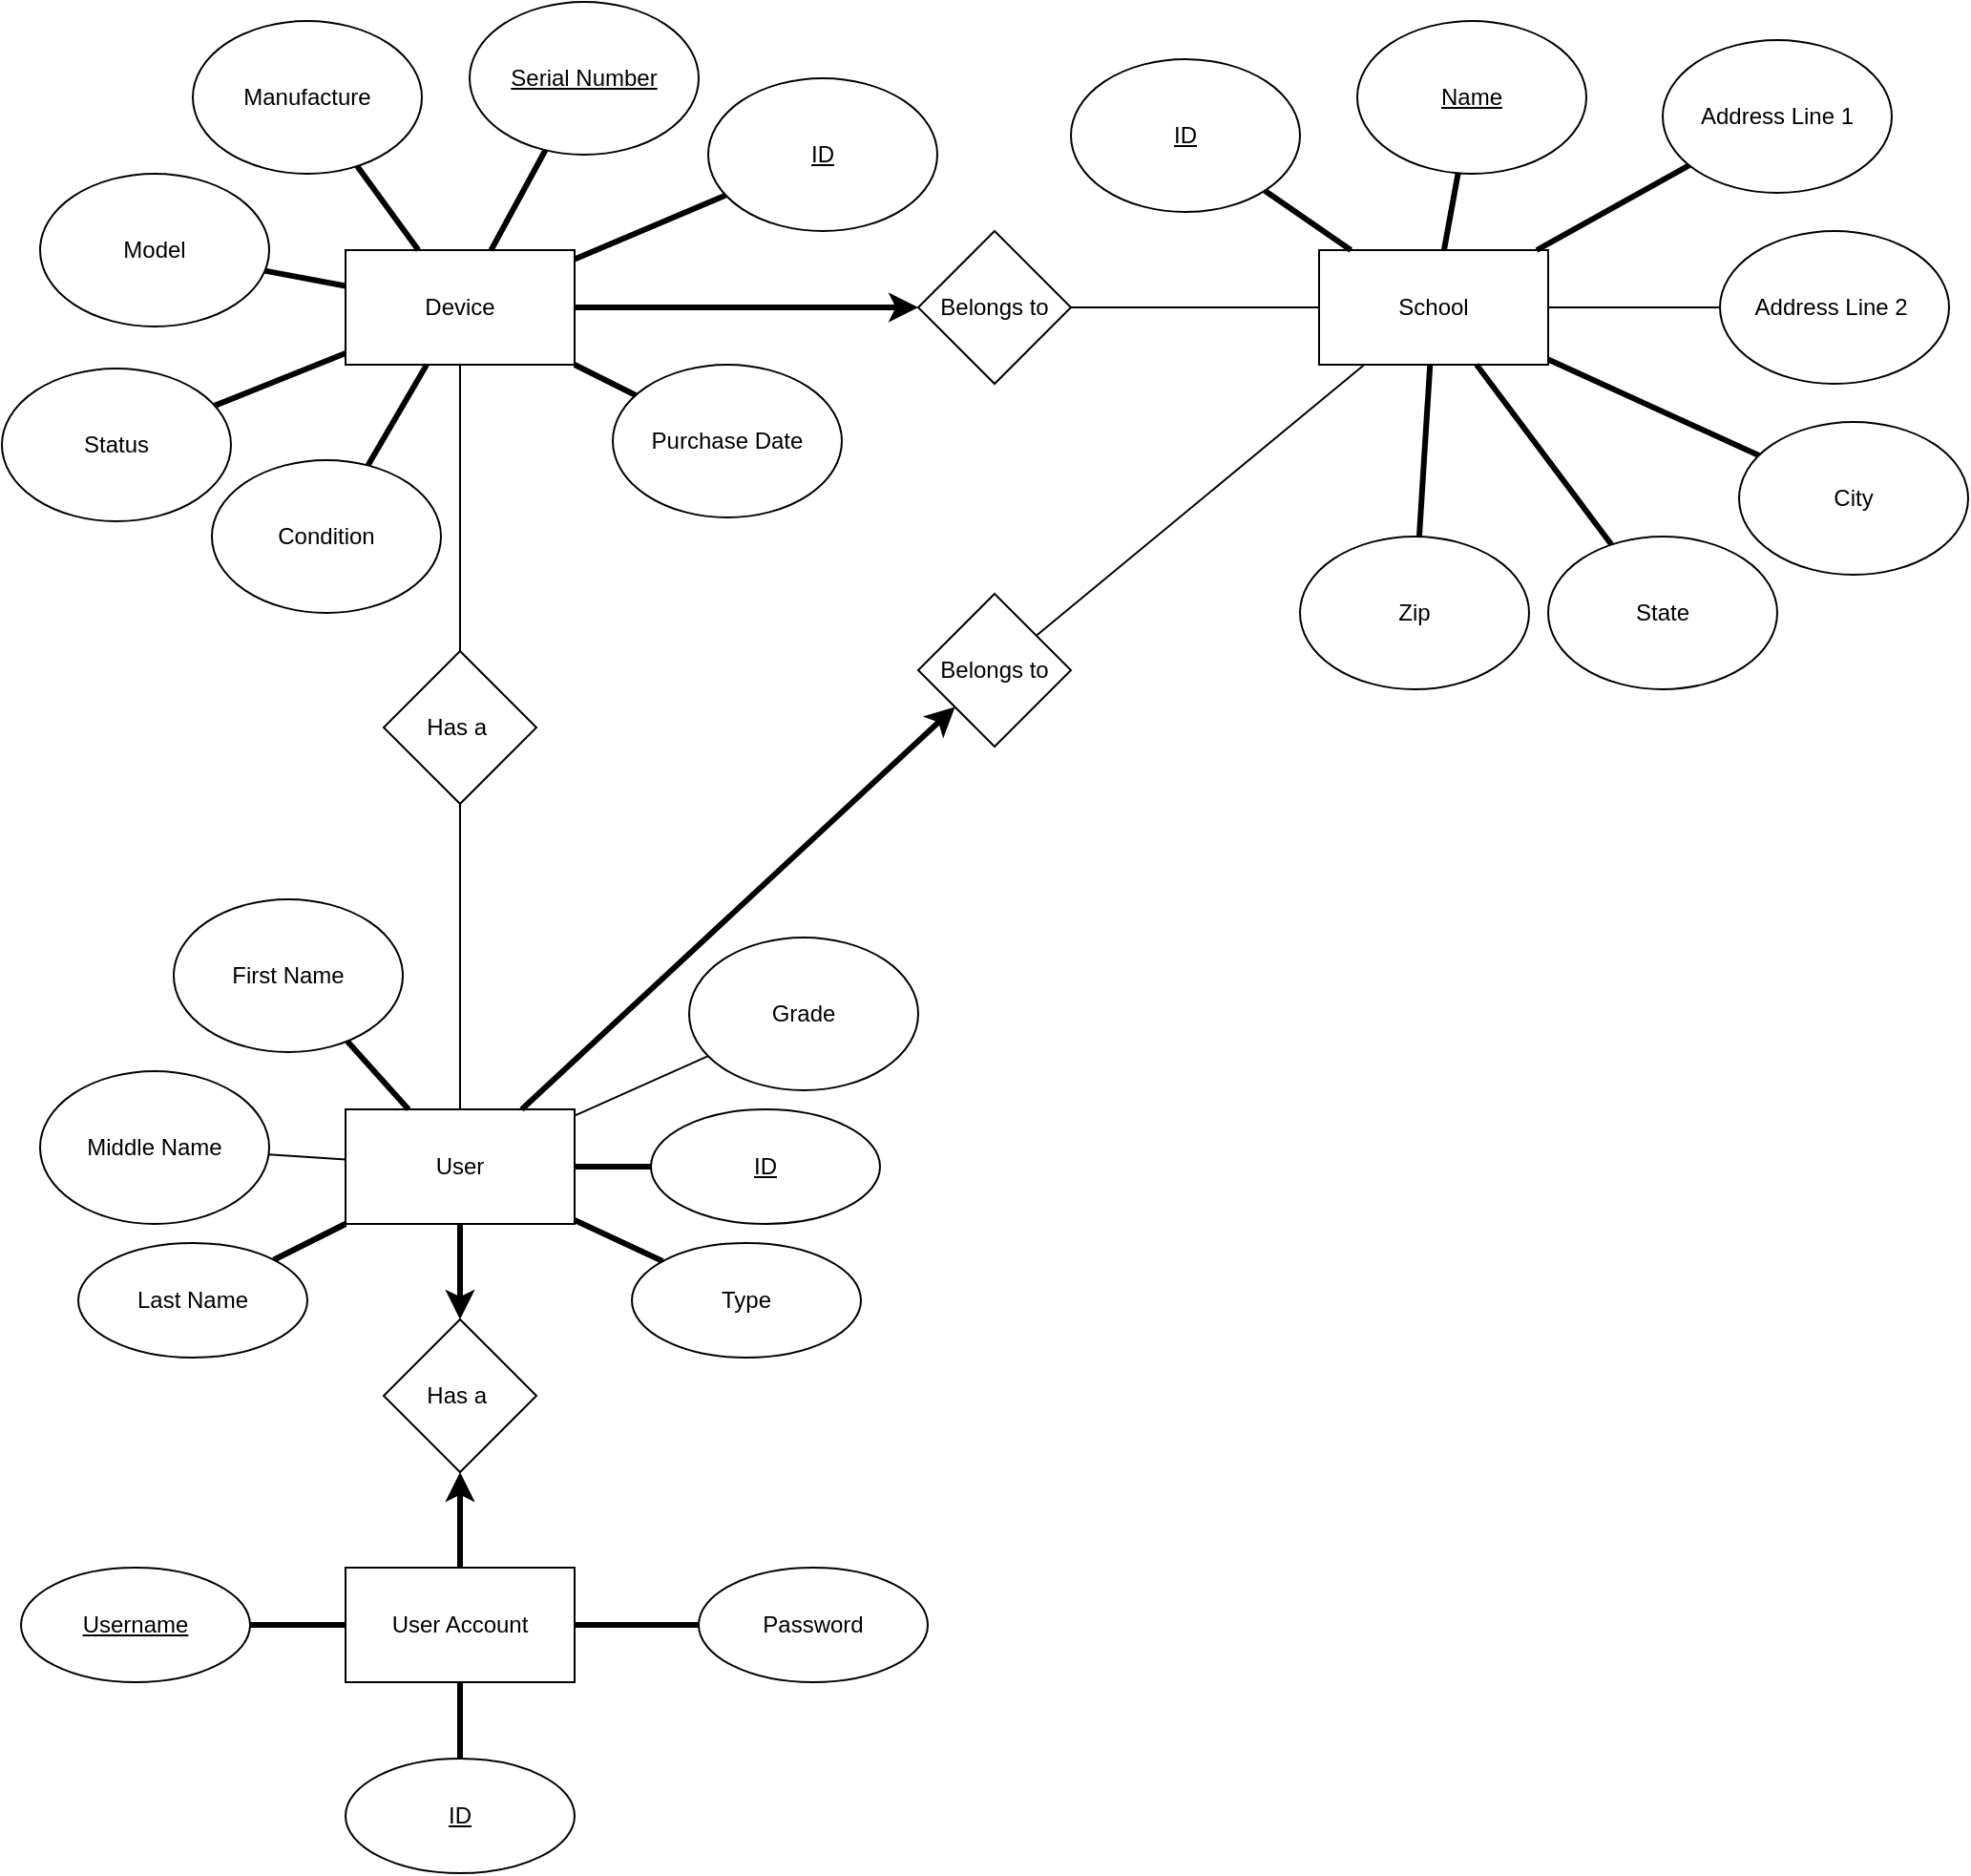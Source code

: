 <mxfile>
    <diagram id="Vju9Ujft21t6NP2cdjzL" name="Page-1">
        <mxGraphModel dx="1758" dy="1141" grid="1" gridSize="10" guides="1" tooltips="1" connect="1" arrows="1" fold="1" page="1" pageScale="1" pageWidth="850" pageHeight="1100" math="0" shadow="0">
            <root>
                <mxCell id="0"/>
                <mxCell id="1" parent="0"/>
                <mxCell id="59" value="" style="edgeStyle=none;html=1;endArrow=none;endFill=0;strokeWidth=3;" edge="1" parent="1" source="22" target="25">
                    <mxGeometry relative="1" as="geometry"/>
                </mxCell>
                <mxCell id="84" value="" style="edgeStyle=none;html=1;endArrow=none;endFill=0;strokeWidth=1;" edge="1" parent="1" source="22" target="28">
                    <mxGeometry relative="1" as="geometry"/>
                </mxCell>
                <mxCell id="85" value="" style="edgeStyle=none;html=1;endArrow=none;endFill=0;strokeWidth=1;" edge="1" parent="1" source="22" target="28">
                    <mxGeometry relative="1" as="geometry"/>
                </mxCell>
                <mxCell id="22" value="Device" style="rounded=0;whiteSpace=wrap;html=1;" vertex="1" parent="1">
                    <mxGeometry x="360" y="430" width="120" height="60" as="geometry"/>
                </mxCell>
                <mxCell id="24" value="" style="edgeStyle=none;html=1;endArrow=none;endFill=0;strokeWidth=3;" edge="1" parent="1" source="23" target="22">
                    <mxGeometry relative="1" as="geometry"/>
                </mxCell>
                <mxCell id="23" value="&lt;u&gt;Serial Number&lt;/u&gt;" style="ellipse;whiteSpace=wrap;html=1;" vertex="1" parent="1">
                    <mxGeometry x="425" y="300" width="120" height="80" as="geometry"/>
                </mxCell>
                <mxCell id="32" value="" style="edgeStyle=none;html=1;endArrow=none;endFill=0;strokeWidth=1;" edge="1" parent="1" source="25" target="22">
                    <mxGeometry relative="1" as="geometry"/>
                </mxCell>
                <mxCell id="25" value="Model" style="ellipse;whiteSpace=wrap;html=1;" vertex="1" parent="1">
                    <mxGeometry x="200" y="390" width="120" height="80" as="geometry"/>
                </mxCell>
                <mxCell id="30" value="" style="edgeStyle=none;html=1;endArrow=none;endFill=0;strokeWidth=3;" edge="1" parent="1" source="26" target="22">
                    <mxGeometry relative="1" as="geometry"/>
                </mxCell>
                <mxCell id="26" value="Condition" style="ellipse;whiteSpace=wrap;html=1;" vertex="1" parent="1">
                    <mxGeometry x="290" y="540" width="120" height="80" as="geometry"/>
                </mxCell>
                <mxCell id="31" value="" style="edgeStyle=none;html=1;endArrow=none;endFill=0;strokeWidth=3;" edge="1" parent="1" source="27" target="22">
                    <mxGeometry relative="1" as="geometry"/>
                </mxCell>
                <mxCell id="27" value="Purchase Date" style="ellipse;whiteSpace=wrap;html=1;" vertex="1" parent="1">
                    <mxGeometry x="500" y="490" width="120" height="80" as="geometry"/>
                </mxCell>
                <mxCell id="29" value="" style="edgeStyle=none;html=1;strokeWidth=3;endArrow=none;endFill=0;" edge="1" parent="1" source="28" target="22">
                    <mxGeometry relative="1" as="geometry"/>
                </mxCell>
                <mxCell id="28" value="Manufacture" style="ellipse;whiteSpace=wrap;html=1;" vertex="1" parent="1">
                    <mxGeometry x="280" y="310" width="120" height="80" as="geometry"/>
                </mxCell>
                <mxCell id="70" value="" style="edgeStyle=none;html=1;endArrow=none;endFill=0;strokeWidth=3;" edge="1" parent="1" source="33" target="69">
                    <mxGeometry relative="1" as="geometry"/>
                </mxCell>
                <mxCell id="76" value="" style="edgeStyle=none;html=1;endArrow=none;endFill=0;strokeWidth=3;" edge="1" parent="1" source="33" target="75">
                    <mxGeometry relative="1" as="geometry"/>
                </mxCell>
                <mxCell id="78" value="" style="edgeStyle=none;html=1;endArrow=none;endFill=0;strokeWidth=3;" edge="1" parent="1" source="33" target="77">
                    <mxGeometry relative="1" as="geometry"/>
                </mxCell>
                <mxCell id="90" value="" style="edgeStyle=none;html=1;endArrow=none;endFill=0;strokeWidth=3;startArrow=classic;startFill=1;" edge="1" parent="1" source="100" target="34">
                    <mxGeometry relative="1" as="geometry"/>
                </mxCell>
                <mxCell id="91" value="" style="edgeStyle=none;html=1;endArrow=none;endFill=0;strokeWidth=3;" edge="1" parent="1" source="33" target="77">
                    <mxGeometry relative="1" as="geometry"/>
                </mxCell>
                <mxCell id="33" value="User" style="rounded=0;whiteSpace=wrap;html=1;" vertex="1" parent="1">
                    <mxGeometry x="360" y="880" width="120" height="60" as="geometry"/>
                </mxCell>
                <mxCell id="95" value="" style="edgeStyle=none;html=1;endArrow=none;endFill=0;strokeWidth=3;" edge="1" parent="1" source="34" target="94">
                    <mxGeometry relative="1" as="geometry"/>
                </mxCell>
                <mxCell id="97" value="" style="edgeStyle=none;html=1;endArrow=none;endFill=0;strokeWidth=3;" edge="1" parent="1" source="34" target="96">
                    <mxGeometry relative="1" as="geometry"/>
                </mxCell>
                <mxCell id="99" value="" style="edgeStyle=none;html=1;endArrow=none;endFill=0;strokeWidth=3;" edge="1" parent="1" source="34" target="98">
                    <mxGeometry relative="1" as="geometry"/>
                </mxCell>
                <mxCell id="34" value="User Account" style="rounded=0;whiteSpace=wrap;html=1;" vertex="1" parent="1">
                    <mxGeometry x="360" y="1120" width="120" height="60" as="geometry"/>
                </mxCell>
                <mxCell id="35" value="School" style="rounded=0;whiteSpace=wrap;html=1;" vertex="1" parent="1">
                    <mxGeometry x="870" y="430" width="120" height="60" as="geometry"/>
                </mxCell>
                <mxCell id="38" value="" style="edgeStyle=none;html=1;endArrow=none;endFill=0;strokeWidth=3;startArrow=classic;startFill=1;" edge="1" parent="1" source="37" target="22">
                    <mxGeometry relative="1" as="geometry"/>
                </mxCell>
                <mxCell id="39" value="" style="edgeStyle=none;html=1;endArrow=none;endFill=0;strokeWidth=1;" edge="1" parent="1" source="37" target="35">
                    <mxGeometry relative="1" as="geometry"/>
                </mxCell>
                <mxCell id="37" value="Belongs to" style="rhombus;whiteSpace=wrap;html=1;" vertex="1" parent="1">
                    <mxGeometry x="660" y="420" width="80" height="80" as="geometry"/>
                </mxCell>
                <mxCell id="41" value="" style="edgeStyle=none;html=1;endArrow=none;endFill=0;strokeWidth=3;" edge="1" parent="1" source="40" target="35">
                    <mxGeometry relative="1" as="geometry"/>
                </mxCell>
                <mxCell id="40" value="&lt;u&gt;Name&lt;/u&gt;" style="ellipse;whiteSpace=wrap;html=1;" vertex="1" parent="1">
                    <mxGeometry x="890" y="310" width="120" height="80" as="geometry"/>
                </mxCell>
                <mxCell id="45" value="" style="edgeStyle=none;html=1;endArrow=none;endFill=0;strokeWidth=3;" edge="1" parent="1" source="42" target="35">
                    <mxGeometry relative="1" as="geometry"/>
                </mxCell>
                <mxCell id="42" value="Address Line 1" style="ellipse;whiteSpace=wrap;html=1;" vertex="1" parent="1">
                    <mxGeometry x="1050" y="320" width="120" height="80" as="geometry"/>
                </mxCell>
                <mxCell id="47" value="" style="edgeStyle=none;html=1;endArrow=none;endFill=0;strokeWidth=3;" edge="1" parent="1" source="43" target="35">
                    <mxGeometry relative="1" as="geometry"/>
                </mxCell>
                <mxCell id="43" value="City" style="ellipse;whiteSpace=wrap;html=1;" vertex="1" parent="1">
                    <mxGeometry x="1090" y="520" width="120" height="80" as="geometry"/>
                </mxCell>
                <mxCell id="49" value="" style="edgeStyle=none;html=1;endArrow=none;endFill=0;strokeWidth=3;" edge="1" parent="1" source="48" target="35">
                    <mxGeometry relative="1" as="geometry"/>
                </mxCell>
                <mxCell id="48" value="State" style="ellipse;whiteSpace=wrap;html=1;" vertex="1" parent="1">
                    <mxGeometry x="990" y="580" width="120" height="80" as="geometry"/>
                </mxCell>
                <mxCell id="53" value="" style="edgeStyle=none;html=1;endArrow=none;endFill=0;strokeWidth=1;" edge="1" parent="1" source="50" target="35">
                    <mxGeometry relative="1" as="geometry"/>
                </mxCell>
                <mxCell id="50" value="Address Line 2&amp;nbsp;" style="ellipse;whiteSpace=wrap;html=1;" vertex="1" parent="1">
                    <mxGeometry x="1080" y="420" width="120" height="80" as="geometry"/>
                </mxCell>
                <mxCell id="55" value="" style="edgeStyle=none;html=1;endArrow=none;endFill=0;strokeWidth=3;" edge="1" parent="1" source="54" target="35">
                    <mxGeometry relative="1" as="geometry"/>
                </mxCell>
                <mxCell id="54" value="Zip" style="ellipse;whiteSpace=wrap;html=1;" vertex="1" parent="1">
                    <mxGeometry x="860" y="580" width="120" height="80" as="geometry"/>
                </mxCell>
                <mxCell id="58" value="" style="edgeStyle=none;html=1;endArrow=none;endFill=0;strokeWidth=3;" edge="1" parent="1" source="57" target="35">
                    <mxGeometry relative="1" as="geometry"/>
                </mxCell>
                <mxCell id="57" value="&lt;u&gt;ID&lt;/u&gt;" style="ellipse;whiteSpace=wrap;html=1;" vertex="1" parent="1">
                    <mxGeometry x="740" y="330" width="120" height="80" as="geometry"/>
                </mxCell>
                <mxCell id="61" value="" style="edgeStyle=none;html=1;endArrow=none;endFill=0;strokeWidth=3;" edge="1" parent="1" source="60" target="22">
                    <mxGeometry relative="1" as="geometry"/>
                </mxCell>
                <mxCell id="60" value="&lt;u&gt;ID&lt;/u&gt;" style="ellipse;whiteSpace=wrap;html=1;" vertex="1" parent="1">
                    <mxGeometry x="550" y="340" width="120" height="80" as="geometry"/>
                </mxCell>
                <mxCell id="64" value="" style="edgeStyle=none;html=1;endArrow=none;endFill=0;strokeWidth=1;" edge="1" parent="1" source="63" target="22">
                    <mxGeometry relative="1" as="geometry"/>
                </mxCell>
                <mxCell id="65" value="" style="edgeStyle=none;html=1;endArrow=none;endFill=0;strokeWidth=1;" edge="1" parent="1" source="63" target="33">
                    <mxGeometry relative="1" as="geometry"/>
                </mxCell>
                <mxCell id="63" value="Has a&amp;nbsp;" style="rhombus;whiteSpace=wrap;html=1;" vertex="1" parent="1">
                    <mxGeometry x="380" y="640" width="80" height="80" as="geometry"/>
                </mxCell>
                <mxCell id="68" value="" style="edgeStyle=none;html=1;endArrow=none;endFill=0;strokeWidth=3;" edge="1" parent="1" source="67" target="33">
                    <mxGeometry relative="1" as="geometry"/>
                </mxCell>
                <mxCell id="67" value="First Name" style="ellipse;whiteSpace=wrap;html=1;" vertex="1" parent="1">
                    <mxGeometry x="270" y="770" width="120" height="80" as="geometry"/>
                </mxCell>
                <mxCell id="72" value="" style="edgeStyle=none;html=1;endArrow=none;endFill=0;strokeWidth=3;startArrow=none;" edge="1" parent="1" source="69" target="33">
                    <mxGeometry relative="1" as="geometry"/>
                </mxCell>
                <mxCell id="73" value="" style="edgeStyle=none;html=1;endArrow=none;endFill=0;strokeWidth=1;startArrow=none;startFill=0;" edge="1" parent="1" source="71" target="35">
                    <mxGeometry relative="1" as="geometry"/>
                </mxCell>
                <mxCell id="79" value="" style="edgeStyle=none;html=1;endArrow=none;endFill=0;strokeWidth=3;startArrow=classic;startFill=1;" edge="1" parent="1" source="71" target="33">
                    <mxGeometry relative="1" as="geometry"/>
                </mxCell>
                <mxCell id="71" value="Belongs to" style="rhombus;whiteSpace=wrap;html=1;" vertex="1" parent="1">
                    <mxGeometry x="660" y="610" width="80" height="80" as="geometry"/>
                </mxCell>
                <mxCell id="69" value="&lt;u&gt;ID&lt;/u&gt;" style="ellipse;whiteSpace=wrap;html=1;rounded=0;" vertex="1" parent="1">
                    <mxGeometry x="520" y="880" width="120" height="60" as="geometry"/>
                </mxCell>
                <mxCell id="75" value="Type" style="ellipse;whiteSpace=wrap;html=1;rounded=0;" vertex="1" parent="1">
                    <mxGeometry x="510" y="950" width="120" height="60" as="geometry"/>
                </mxCell>
                <mxCell id="77" value="Last Name" style="ellipse;whiteSpace=wrap;html=1;rounded=0;" vertex="1" parent="1">
                    <mxGeometry x="220" y="950" width="120" height="60" as="geometry"/>
                </mxCell>
                <mxCell id="88" value="" style="edgeStyle=none;html=1;endArrow=none;endFill=0;strokeWidth=3;" edge="1" parent="1" source="86" target="22">
                    <mxGeometry relative="1" as="geometry"/>
                </mxCell>
                <mxCell id="86" value="Status" style="ellipse;whiteSpace=wrap;html=1;" vertex="1" parent="1">
                    <mxGeometry x="180" y="492" width="120" height="80" as="geometry"/>
                </mxCell>
                <mxCell id="93" value="" style="edgeStyle=none;html=1;endArrow=none;endFill=0;strokeWidth=1;" edge="1" parent="1" source="92" target="33">
                    <mxGeometry relative="1" as="geometry"/>
                </mxCell>
                <mxCell id="92" value="Middle Name" style="ellipse;whiteSpace=wrap;html=1;" vertex="1" parent="1">
                    <mxGeometry x="200" y="860" width="120" height="80" as="geometry"/>
                </mxCell>
                <mxCell id="94" value="Password" style="ellipse;whiteSpace=wrap;html=1;rounded=0;" vertex="1" parent="1">
                    <mxGeometry x="545" y="1120" width="120" height="60" as="geometry"/>
                </mxCell>
                <mxCell id="96" value="&lt;u&gt;Username&lt;/u&gt;" style="ellipse;whiteSpace=wrap;html=1;rounded=0;" vertex="1" parent="1">
                    <mxGeometry x="190" y="1120" width="120" height="60" as="geometry"/>
                </mxCell>
                <mxCell id="98" value="&lt;u&gt;ID&lt;/u&gt;" style="ellipse;whiteSpace=wrap;html=1;rounded=0;" vertex="1" parent="1">
                    <mxGeometry x="360" y="1220" width="120" height="60" as="geometry"/>
                </mxCell>
                <mxCell id="100" value="Has a&amp;nbsp;" style="rhombus;whiteSpace=wrap;html=1;" vertex="1" parent="1">
                    <mxGeometry x="380" y="990" width="80" height="80" as="geometry"/>
                </mxCell>
                <mxCell id="101" value="" style="edgeStyle=none;html=1;endArrow=classic;endFill=1;strokeWidth=3;" edge="1" parent="1" source="33" target="100">
                    <mxGeometry relative="1" as="geometry">
                        <mxPoint x="420" y="940" as="sourcePoint"/>
                        <mxPoint x="420" y="1050" as="targetPoint"/>
                    </mxGeometry>
                </mxCell>
                <mxCell id="103" value="" style="edgeStyle=none;html=1;startArrow=none;startFill=0;endArrow=none;endFill=0;strokeWidth=1;" edge="1" parent="1" source="102" target="33">
                    <mxGeometry relative="1" as="geometry"/>
                </mxCell>
                <mxCell id="102" value="Grade" style="ellipse;whiteSpace=wrap;html=1;" vertex="1" parent="1">
                    <mxGeometry x="540" y="790" width="120" height="80" as="geometry"/>
                </mxCell>
            </root>
        </mxGraphModel>
    </diagram>
</mxfile>
